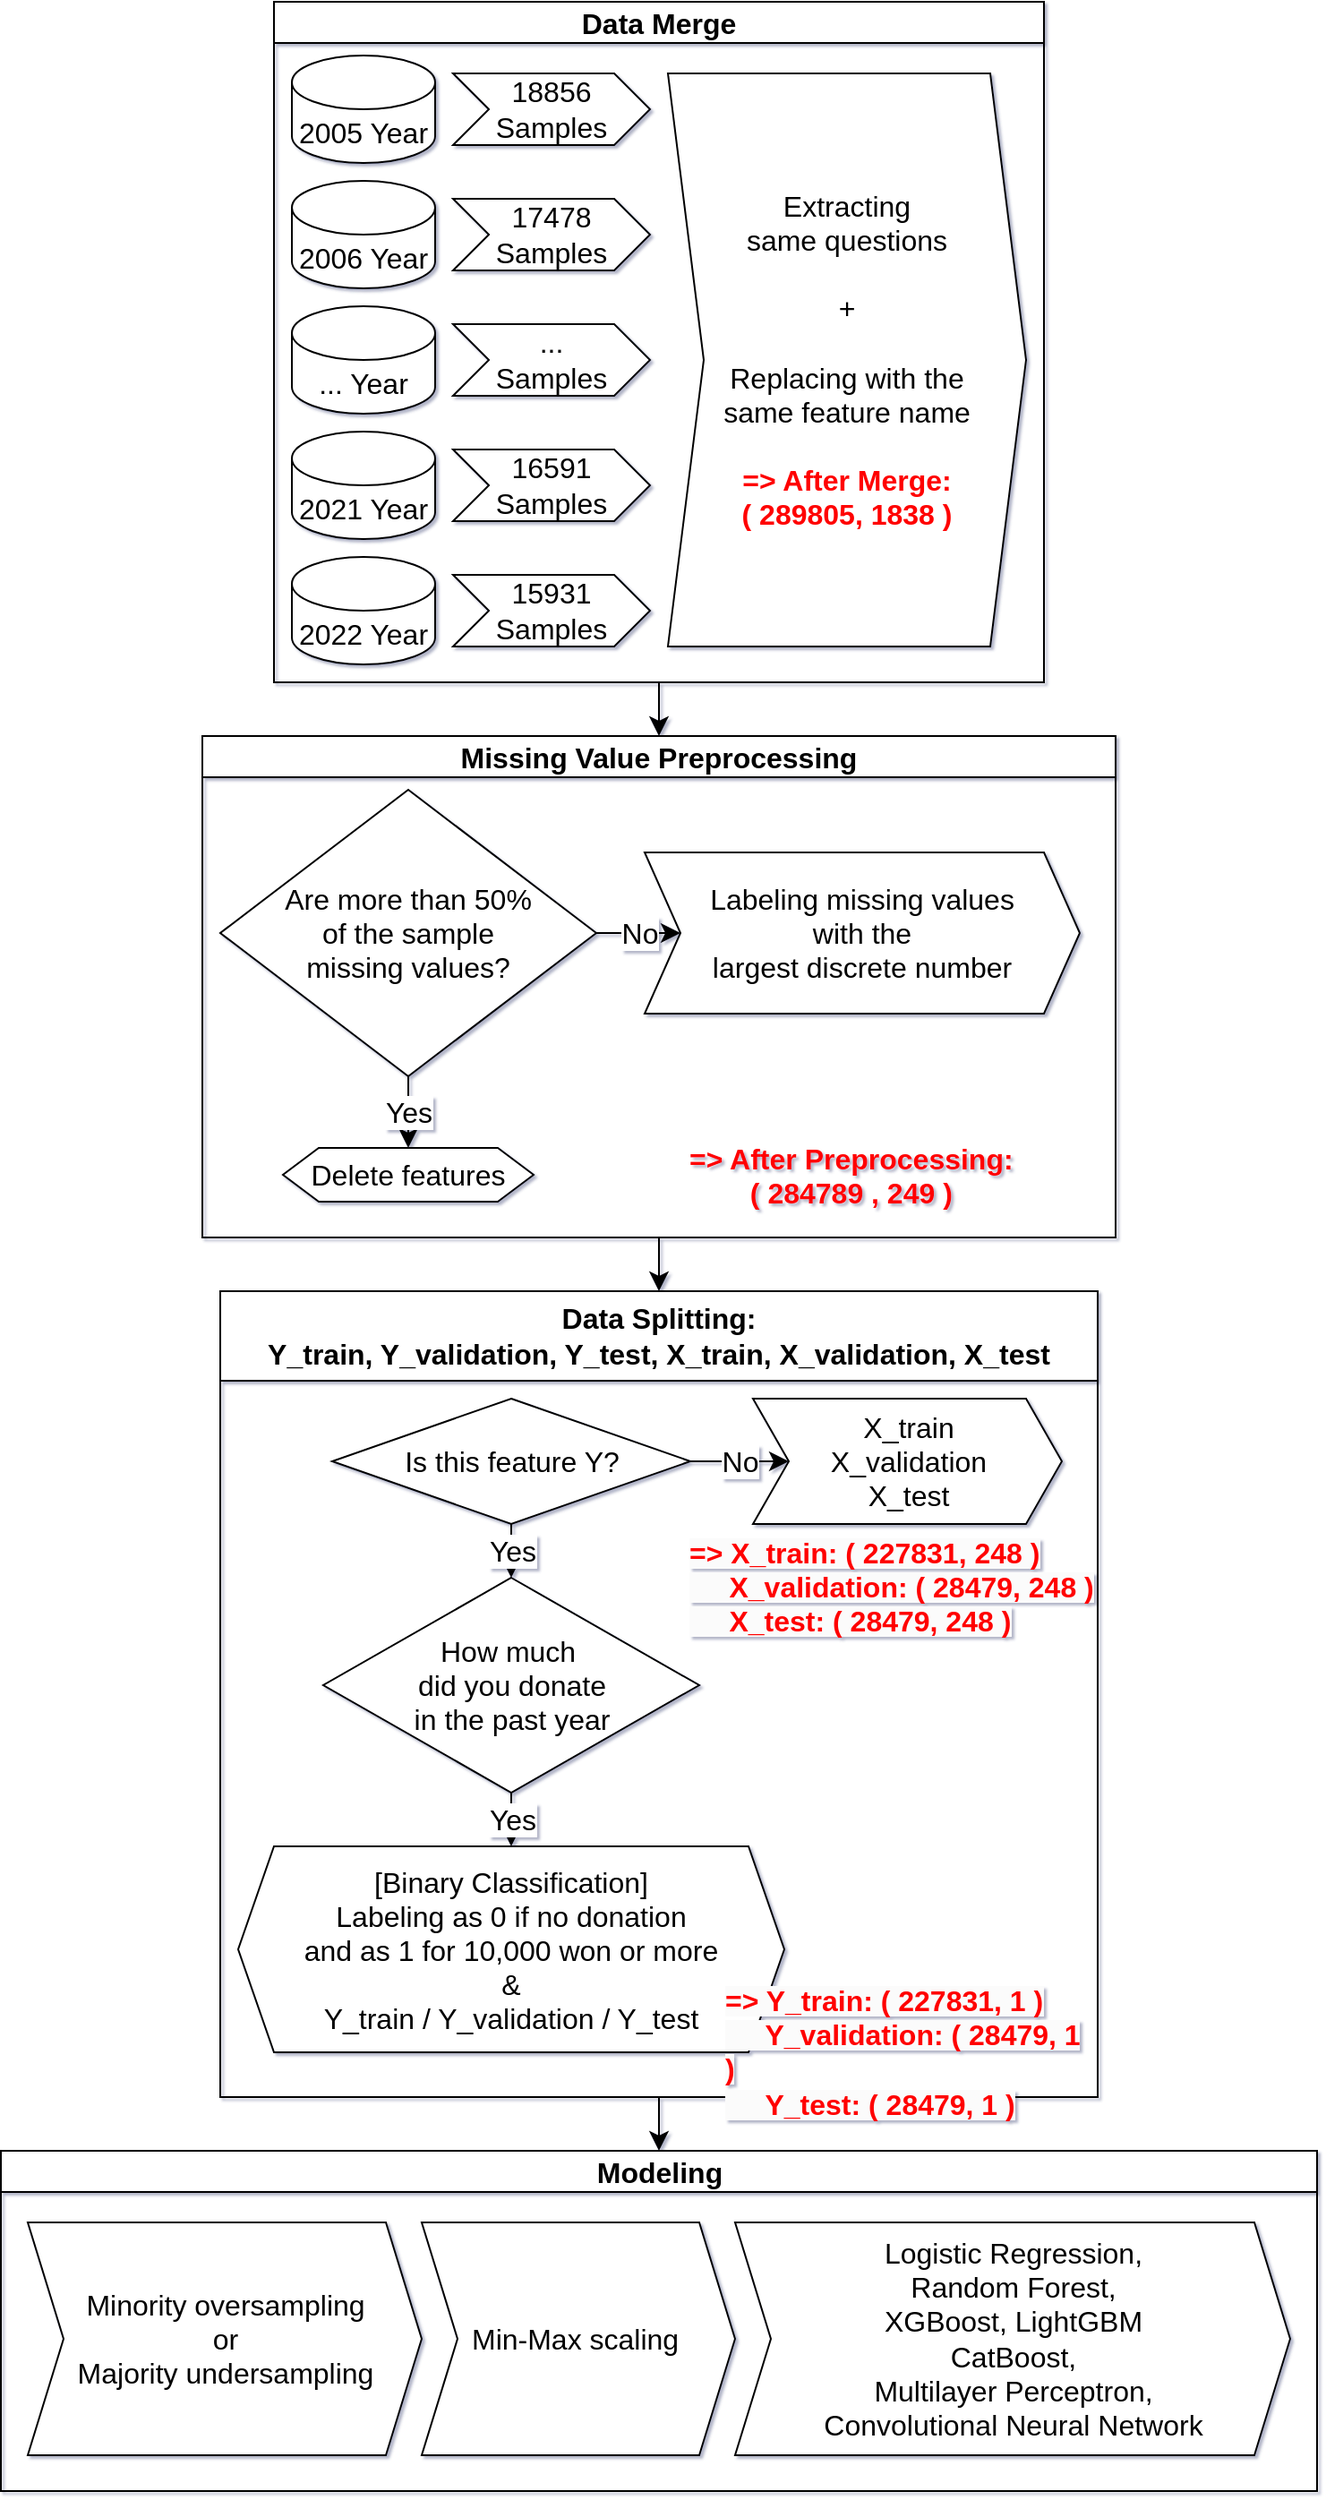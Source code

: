 <mxfile version="24.0.2" type="device">
  <diagram name="Page-1" id="8ce9d11a-91a2-4d17-14d8-a56ed91bf033">
    <mxGraphModel dx="1032" dy="1131" grid="1" gridSize="10" guides="1" tooltips="1" connect="1" arrows="1" fold="1" page="1" pageScale="1" pageWidth="1100" pageHeight="850" background="none" math="0" shadow="1">
      <root>
        <mxCell id="0" />
        <mxCell id="1" parent="0" />
        <mxCell id="SeXHDa7NjbQB5dYGZXw3-1" value="2006 Year" style="shape=cylinder3;whiteSpace=wrap;html=1;boundedLbl=1;backgroundOutline=1;size=15;fontSize=16;direction=east;" parent="1" vertex="1">
          <mxGeometry x="320" y="130" width="80" height="60" as="geometry" />
        </mxCell>
        <mxCell id="SeXHDa7NjbQB5dYGZXw3-2" value="2005 Year" style="shape=cylinder3;whiteSpace=wrap;html=1;boundedLbl=1;backgroundOutline=1;size=15;fontSize=16;direction=east;" parent="1" vertex="1">
          <mxGeometry x="320" y="60" width="80" height="60" as="geometry" />
        </mxCell>
        <mxCell id="SeXHDa7NjbQB5dYGZXw3-3" value="... Year" style="shape=cylinder3;whiteSpace=wrap;html=1;boundedLbl=1;backgroundOutline=1;size=15;fontSize=16;direction=east;" parent="1" vertex="1">
          <mxGeometry x="320" y="200" width="80" height="60" as="geometry" />
        </mxCell>
        <mxCell id="SeXHDa7NjbQB5dYGZXw3-4" value="2021 Year" style="shape=cylinder3;whiteSpace=wrap;html=1;boundedLbl=1;backgroundOutline=1;size=15;fontSize=16;direction=east;" parent="1" vertex="1">
          <mxGeometry x="320" y="270" width="80" height="60" as="geometry" />
        </mxCell>
        <mxCell id="SeXHDa7NjbQB5dYGZXw3-5" value="Extracting &lt;br&gt;same questions&lt;br&gt;&lt;br&gt;+&lt;br&gt;&lt;br&gt;Replacing with the &lt;br&gt;same feature name&lt;br&gt;&lt;br&gt;&lt;b&gt;&lt;font color=&quot;#ff0000&quot;&gt;=&amp;gt; After Merge: &lt;br&gt;( 289805, 1838 )&lt;/font&gt;&lt;/b&gt;" style="shape=step;perimeter=stepPerimeter;whiteSpace=wrap;html=1;fixedSize=1;fontSize=16;" parent="1" vertex="1">
          <mxGeometry x="530" y="70" width="200" height="320" as="geometry" />
        </mxCell>
        <mxCell id="SeXHDa7NjbQB5dYGZXw3-6" value="18856&lt;br&gt;Samples" style="shape=step;perimeter=stepPerimeter;whiteSpace=wrap;html=1;fixedSize=1;fontSize=16;" parent="1" vertex="1">
          <mxGeometry x="410" y="70" width="110" height="40" as="geometry" />
        </mxCell>
        <mxCell id="SeXHDa7NjbQB5dYGZXw3-7" value="17478&lt;br&gt;Samples" style="shape=step;perimeter=stepPerimeter;whiteSpace=wrap;html=1;fixedSize=1;fontSize=16;" parent="1" vertex="1">
          <mxGeometry x="410" y="140" width="110" height="40" as="geometry" />
        </mxCell>
        <mxCell id="SeXHDa7NjbQB5dYGZXw3-8" value="...&lt;br&gt;Samples" style="shape=step;perimeter=stepPerimeter;whiteSpace=wrap;html=1;fixedSize=1;fontSize=16;" parent="1" vertex="1">
          <mxGeometry x="410" y="210" width="110" height="40" as="geometry" />
        </mxCell>
        <mxCell id="SeXHDa7NjbQB5dYGZXw3-9" value="16591&lt;br&gt;Samples" style="shape=step;perimeter=stepPerimeter;whiteSpace=wrap;html=1;fixedSize=1;fontSize=16;" parent="1" vertex="1">
          <mxGeometry x="410" y="280" width="110" height="40" as="geometry" />
        </mxCell>
        <mxCell id="SeXHDa7NjbQB5dYGZXw3-10" value="Data Merge" style="swimlane;whiteSpace=wrap;html=1;fontSize=16;" parent="1" vertex="1">
          <mxGeometry x="310" y="30" width="430" height="380" as="geometry" />
        </mxCell>
        <mxCell id="wEAKlRges_vBQ2TQAq8g-1" value="2022 Year" style="shape=cylinder3;whiteSpace=wrap;html=1;boundedLbl=1;backgroundOutline=1;size=15;fontSize=16;direction=east;" parent="SeXHDa7NjbQB5dYGZXw3-10" vertex="1">
          <mxGeometry x="10" y="310" width="80" height="60" as="geometry" />
        </mxCell>
        <mxCell id="wEAKlRges_vBQ2TQAq8g-2" value="15931&lt;br&gt;Samples" style="shape=step;perimeter=stepPerimeter;whiteSpace=wrap;html=1;fixedSize=1;fontSize=16;" parent="SeXHDa7NjbQB5dYGZXw3-10" vertex="1">
          <mxGeometry x="100" y="320" width="110" height="40" as="geometry" />
        </mxCell>
        <mxCell id="SeXHDa7NjbQB5dYGZXw3-17" value="Labeling missing values &lt;br&gt;with the &lt;br&gt;largest discrete number" style="shape=step;perimeter=stepPerimeter;whiteSpace=wrap;html=1;fixedSize=1;fontSize=16;" parent="1" vertex="1">
          <mxGeometry x="517" y="505" width="243" height="90" as="geometry" />
        </mxCell>
        <mxCell id="SeXHDa7NjbQB5dYGZXw3-18" value="" style="endArrow=classic;html=1;rounded=0;fontSize=12;startSize=8;endSize=8;curved=1;exitX=1;exitY=0.5;exitDx=0;exitDy=0;entryX=0;entryY=0.5;entryDx=0;entryDy=0;" parent="1" source="SeXHDa7NjbQB5dYGZXw3-23" target="SeXHDa7NjbQB5dYGZXw3-17" edge="1">
          <mxGeometry relative="1" as="geometry">
            <mxPoint x="410" y="525" as="sourcePoint" />
            <mxPoint x="370" y="680" as="targetPoint" />
          </mxGeometry>
        </mxCell>
        <mxCell id="SeXHDa7NjbQB5dYGZXw3-19" value="No" style="edgeLabel;resizable=0;html=1;align=center;verticalAlign=middle;fontSize=16;" parent="SeXHDa7NjbQB5dYGZXw3-18" connectable="0" vertex="1">
          <mxGeometry relative="1" as="geometry" />
        </mxCell>
        <mxCell id="SeXHDa7NjbQB5dYGZXw3-20" value="Missing Value Preprocessing" style="swimlane;whiteSpace=wrap;html=1;fontSize=16;" parent="1" vertex="1">
          <mxGeometry x="270" y="440" width="510" height="280" as="geometry" />
        </mxCell>
        <mxCell id="SeXHDa7NjbQB5dYGZXw3-22" value="&lt;div style=&quot;text-align: center;&quot;&gt;&lt;b style=&quot;border-color: var(--border-color);&quot;&gt;&lt;font color=&quot;#ff0000&quot;&gt;=&amp;gt; After Preprocessing:&lt;/font&gt;&lt;/b&gt;&lt;/div&gt;&lt;b style=&quot;border-color: var(--border-color); font-family: Helvetica; font-size: 16px; font-style: normal; font-variant-ligatures: normal; font-variant-caps: normal; letter-spacing: normal; orphans: 2; text-indent: 0px; text-transform: none; widows: 2; word-spacing: 0px; -webkit-text-stroke-width: 0px; background-color: rgb(251, 251, 251); text-decoration-thickness: initial; text-decoration-style: initial; text-decoration-color: initial;&quot;&gt;&lt;font color=&quot;#ff0000&quot;&gt;&lt;div style=&quot;text-align: center;&quot;&gt;&lt;b style=&quot;color: rgb(0, 0, 0); border-color: var(--border-color);&quot;&gt;&lt;font color=&quot;#ff0000&quot;&gt;( 284789 , 249 )&lt;/font&gt;&lt;/b&gt;&lt;/div&gt;&lt;/font&gt;&lt;/b&gt;" style="text;whiteSpace=wrap;html=1;fontSize=16;" parent="SeXHDa7NjbQB5dYGZXw3-20" vertex="1">
          <mxGeometry x="270" y="220" width="200" height="40" as="geometry" />
        </mxCell>
        <mxCell id="SeXHDa7NjbQB5dYGZXw3-23" value="Are more than 50% &lt;br&gt;of the sample &lt;br&gt;missing values?" style="rhombus;whiteSpace=wrap;html=1;fontSize=16;" parent="SeXHDa7NjbQB5dYGZXw3-20" vertex="1">
          <mxGeometry x="10" y="30" width="210" height="160" as="geometry" />
        </mxCell>
        <mxCell id="SeXHDa7NjbQB5dYGZXw3-13" value="Delete features" style="shape=hexagon;perimeter=hexagonPerimeter2;whiteSpace=wrap;html=1;fixedSize=1;fontSize=16;" parent="SeXHDa7NjbQB5dYGZXw3-20" vertex="1">
          <mxGeometry x="45" y="230" width="140" height="30" as="geometry" />
        </mxCell>
        <mxCell id="SeXHDa7NjbQB5dYGZXw3-15" value="" style="endArrow=classic;html=1;rounded=0;fontSize=12;startSize=8;endSize=8;curved=1;entryX=0.5;entryY=0;entryDx=0;entryDy=0;exitX=0.5;exitY=1;exitDx=0;exitDy=0;" parent="SeXHDa7NjbQB5dYGZXw3-20" source="SeXHDa7NjbQB5dYGZXw3-23" target="SeXHDa7NjbQB5dYGZXw3-13" edge="1">
          <mxGeometry relative="1" as="geometry">
            <mxPoint x="69.58" y="119.38" as="sourcePoint" />
            <mxPoint x="100" y="290" as="targetPoint" />
          </mxGeometry>
        </mxCell>
        <mxCell id="SeXHDa7NjbQB5dYGZXw3-16" value="Yes" style="edgeLabel;resizable=0;html=1;align=center;verticalAlign=middle;fontSize=16;" parent="SeXHDa7NjbQB5dYGZXw3-15" connectable="0" vertex="1">
          <mxGeometry relative="1" as="geometry" />
        </mxCell>
        <mxCell id="SeXHDa7NjbQB5dYGZXw3-47" value="Data Splitting: &lt;br&gt;Y_train, Y_validation, Y_test, X_train, X_validation, X_test" style="swimlane;whiteSpace=wrap;html=1;fontSize=16;startSize=50;" parent="1" vertex="1">
          <mxGeometry x="280" y="750" width="490" height="450" as="geometry" />
        </mxCell>
        <mxCell id="SeXHDa7NjbQB5dYGZXw3-37" value="Is&amp;nbsp;this feature Y?" style="rhombus;whiteSpace=wrap;html=1;fontSize=16;" parent="SeXHDa7NjbQB5dYGZXw3-47" vertex="1">
          <mxGeometry x="62.5" y="60" width="200" height="70" as="geometry" />
        </mxCell>
        <mxCell id="SeXHDa7NjbQB5dYGZXw3-38" value="" style="endArrow=classic;html=1;rounded=0;fontSize=12;startSize=8;endSize=8;curved=1;exitX=0.5;exitY=1;exitDx=0;exitDy=0;entryX=0.5;entryY=0;entryDx=0;entryDy=0;" parent="SeXHDa7NjbQB5dYGZXw3-47" source="SeXHDa7NjbQB5dYGZXw3-37" target="SeXHDa7NjbQB5dYGZXw3-40" edge="1">
          <mxGeometry relative="1" as="geometry">
            <mxPoint x="242.5" y="-100" as="sourcePoint" />
            <mxPoint x="162.5" y="170" as="targetPoint" />
          </mxGeometry>
        </mxCell>
        <mxCell id="SeXHDa7NjbQB5dYGZXw3-39" value="Yes" style="edgeLabel;resizable=0;html=1;align=center;verticalAlign=middle;fontSize=16;" parent="SeXHDa7NjbQB5dYGZXw3-38" connectable="0" vertex="1">
          <mxGeometry relative="1" as="geometry" />
        </mxCell>
        <mxCell id="SeXHDa7NjbQB5dYGZXw3-40" value="How much&amp;nbsp;&lt;div&gt;did you donate&lt;br&gt;in the past year&lt;/div&gt;" style="rhombus;whiteSpace=wrap;html=1;fontSize=16;" parent="SeXHDa7NjbQB5dYGZXw3-47" vertex="1">
          <mxGeometry x="57.5" y="160" width="210" height="120" as="geometry" />
        </mxCell>
        <mxCell id="SeXHDa7NjbQB5dYGZXw3-41" value="X_train &lt;br&gt;X_validation&lt;br&gt;X_test" style="shape=step;perimeter=stepPerimeter;whiteSpace=wrap;html=1;fixedSize=1;fontSize=16;" parent="SeXHDa7NjbQB5dYGZXw3-47" vertex="1">
          <mxGeometry x="297.5" y="60" width="172.5" height="70" as="geometry" />
        </mxCell>
        <mxCell id="SeXHDa7NjbQB5dYGZXw3-42" value="" style="endArrow=classic;html=1;rounded=0;fontSize=12;startSize=8;endSize=8;curved=1;exitX=1;exitY=0.5;exitDx=0;exitDy=0;entryX=0;entryY=0.5;entryDx=0;entryDy=0;" parent="SeXHDa7NjbQB5dYGZXw3-47" target="SeXHDa7NjbQB5dYGZXw3-41" edge="1">
          <mxGeometry relative="1" as="geometry">
            <mxPoint x="262.5" y="95" as="sourcePoint" />
            <mxPoint x="142.5" y="225" as="targetPoint" />
          </mxGeometry>
        </mxCell>
        <mxCell id="SeXHDa7NjbQB5dYGZXw3-43" value="No" style="edgeLabel;resizable=0;html=1;align=center;verticalAlign=middle;fontSize=16;" parent="SeXHDa7NjbQB5dYGZXw3-42" connectable="0" vertex="1">
          <mxGeometry relative="1" as="geometry" />
        </mxCell>
        <mxCell id="SeXHDa7NjbQB5dYGZXw3-44" value="[Binary Classification]&lt;br&gt;Labeling as 0 if no donation&lt;br&gt;and as 1 for 10,000 won or more&lt;br&gt;&amp;amp;&lt;br&gt;Y_train / Y_validation / Y_test" style="shape=hexagon;perimeter=hexagonPerimeter2;whiteSpace=wrap;html=1;fixedSize=1;fontSize=16;" parent="SeXHDa7NjbQB5dYGZXw3-47" vertex="1">
          <mxGeometry x="10" y="310" width="305" height="115" as="geometry" />
        </mxCell>
        <mxCell id="SeXHDa7NjbQB5dYGZXw3-45" value="" style="endArrow=classic;html=1;rounded=0;fontSize=12;startSize=8;endSize=8;curved=1;exitX=0.5;exitY=1;exitDx=0;exitDy=0;entryX=0.5;entryY=0;entryDx=0;entryDy=0;" parent="SeXHDa7NjbQB5dYGZXw3-47" source="SeXHDa7NjbQB5dYGZXw3-40" target="SeXHDa7NjbQB5dYGZXw3-44" edge="1">
          <mxGeometry relative="1" as="geometry">
            <mxPoint x="227.5" y="260" as="sourcePoint" />
            <mxPoint x="327.5" y="260" as="targetPoint" />
          </mxGeometry>
        </mxCell>
        <mxCell id="SeXHDa7NjbQB5dYGZXw3-46" value="Yes" style="edgeLabel;resizable=0;html=1;align=center;verticalAlign=middle;fontSize=16;" parent="SeXHDa7NjbQB5dYGZXw3-45" connectable="0" vertex="1">
          <mxGeometry relative="1" as="geometry" />
        </mxCell>
        <mxCell id="SeXHDa7NjbQB5dYGZXw3-49" value="&lt;b style=&quot;border-color: var(--border-color); font-family: Helvetica; font-size: 16px; font-style: normal; font-variant-ligatures: normal; font-variant-caps: normal; letter-spacing: normal; orphans: 2; text-align: center; text-indent: 0px; text-transform: none; widows: 2; word-spacing: 0px; -webkit-text-stroke-width: 0px; background-color: rgb(251, 251, 251); text-decoration-thickness: initial; text-decoration-style: initial; text-decoration-color: initial;&quot;&gt;&lt;font color=&quot;#ff0000&quot;&gt;=&amp;gt; X_train:&amp;nbsp;( 227831, 248 )&lt;br&gt;&amp;nbsp; &amp;nbsp; &amp;nbsp;X_validation: ( 28479, 248 )&lt;br&gt;&amp;nbsp; &amp;nbsp; &amp;nbsp;X_test: ( 28479, 248 )&lt;br&gt;&lt;/font&gt;&lt;/b&gt;" style="text;whiteSpace=wrap;html=1;fontSize=16;" parent="SeXHDa7NjbQB5dYGZXw3-47" vertex="1">
          <mxGeometry x="260" y="130" width="230" height="40" as="geometry" />
        </mxCell>
        <mxCell id="SeXHDa7NjbQB5dYGZXw3-51" value="&lt;b style=&quot;border-color: var(--border-color); font-family: Helvetica; font-size: 16px; font-style: normal; font-variant-ligatures: normal; font-variant-caps: normal; letter-spacing: normal; orphans: 2; text-align: center; text-indent: 0px; text-transform: none; widows: 2; word-spacing: 0px; -webkit-text-stroke-width: 0px; background-color: rgb(251, 251, 251); text-decoration-thickness: initial; text-decoration-style: initial; text-decoration-color: initial;&quot;&gt;&lt;font color=&quot;#ff0000&quot;&gt;=&amp;gt; Y_train:&amp;nbsp;( 227831, 1 )&lt;br&gt;&amp;nbsp; &amp;nbsp; &amp;nbsp;Y_validation: ( 28479, 1 )&lt;br&gt;&amp;nbsp; &amp;nbsp; &amp;nbsp;Y_test: ( 28479, 1 )&lt;br&gt;&lt;/font&gt;&lt;/b&gt;" style="text;whiteSpace=wrap;html=1;fontSize=16;" parent="SeXHDa7NjbQB5dYGZXw3-47" vertex="1">
          <mxGeometry x="280" y="380" width="210" height="40" as="geometry" />
        </mxCell>
        <mxCell id="SeXHDa7NjbQB5dYGZXw3-48" value="" style="endArrow=classic;html=1;rounded=0;fontSize=12;startSize=8;endSize=8;curved=1;exitX=0.5;exitY=1;exitDx=0;exitDy=0;entryX=0.5;entryY=0;entryDx=0;entryDy=0;" parent="1" source="SeXHDa7NjbQB5dYGZXw3-20" target="SeXHDa7NjbQB5dYGZXw3-47" edge="1">
          <mxGeometry width="50" height="50" relative="1" as="geometry">
            <mxPoint x="370" y="860" as="sourcePoint" />
            <mxPoint x="420" y="810" as="targetPoint" />
          </mxGeometry>
        </mxCell>
        <mxCell id="SeXHDa7NjbQB5dYGZXw3-55" value="Modeling" style="swimlane;whiteSpace=wrap;html=1;fontSize=16;fontColor=#000000;" parent="1" vertex="1">
          <mxGeometry x="157.5" y="1230" width="735" height="190" as="geometry" />
        </mxCell>
        <mxCell id="SeXHDa7NjbQB5dYGZXw3-54" value="&lt;font color=&quot;#000000&quot;&gt;Logistic Regression, &lt;br&gt;Random Forest, &lt;br&gt;XGBoost,&amp;nbsp;LightGBM&lt;br&gt;CatBoost,&lt;br&gt;Multilayer Perceptron, &lt;br&gt;Convolutional Neural Network&lt;br&gt;&lt;/font&gt;" style="shape=step;perimeter=stepPerimeter;whiteSpace=wrap;html=1;fixedSize=1;fontSize=16;fontColor=#FF0000;" parent="SeXHDa7NjbQB5dYGZXw3-55" vertex="1">
          <mxGeometry x="410" y="40" width="310" height="130" as="geometry" />
        </mxCell>
        <mxCell id="SeXHDa7NjbQB5dYGZXw3-52" value="Minority oversampling&lt;br&gt;or&lt;div&gt;Majority undersampling&lt;/div&gt;" style="shape=step;perimeter=stepPerimeter;whiteSpace=wrap;html=1;fixedSize=1;fontSize=16;" parent="SeXHDa7NjbQB5dYGZXw3-55" vertex="1">
          <mxGeometry x="15" y="40" width="220" height="130" as="geometry" />
        </mxCell>
        <mxCell id="SeXHDa7NjbQB5dYGZXw3-53" value="Min-Max scaling&amp;nbsp;" style="shape=step;perimeter=stepPerimeter;whiteSpace=wrap;html=1;fixedSize=1;fontSize=16;" parent="SeXHDa7NjbQB5dYGZXw3-55" vertex="1">
          <mxGeometry x="235" y="40" width="175" height="130" as="geometry" />
        </mxCell>
        <mxCell id="SeXHDa7NjbQB5dYGZXw3-56" value="" style="endArrow=classic;html=1;rounded=0;fontSize=12;fontColor=#000000;startSize=8;endSize=8;curved=1;exitX=0.5;exitY=1;exitDx=0;exitDy=0;entryX=0.5;entryY=0;entryDx=0;entryDy=0;" parent="1" source="SeXHDa7NjbQB5dYGZXw3-47" target="SeXHDa7NjbQB5dYGZXw3-55" edge="1">
          <mxGeometry width="50" height="50" relative="1" as="geometry">
            <mxPoint x="480" y="1020" as="sourcePoint" />
            <mxPoint x="530" y="970" as="targetPoint" />
          </mxGeometry>
        </mxCell>
        <mxCell id="wEAKlRges_vBQ2TQAq8g-3" value="" style="endArrow=classic;html=1;rounded=0;fontSize=12;startSize=8;endSize=8;curved=1;exitX=0.5;exitY=1;exitDx=0;exitDy=0;entryX=0.5;entryY=0;entryDx=0;entryDy=0;" parent="1" source="SeXHDa7NjbQB5dYGZXw3-10" target="SeXHDa7NjbQB5dYGZXw3-20" edge="1">
          <mxGeometry width="50" height="50" relative="1" as="geometry">
            <mxPoint x="535" y="730" as="sourcePoint" />
            <mxPoint x="840" y="190" as="targetPoint" />
            <Array as="points" />
          </mxGeometry>
        </mxCell>
      </root>
    </mxGraphModel>
  </diagram>
</mxfile>
